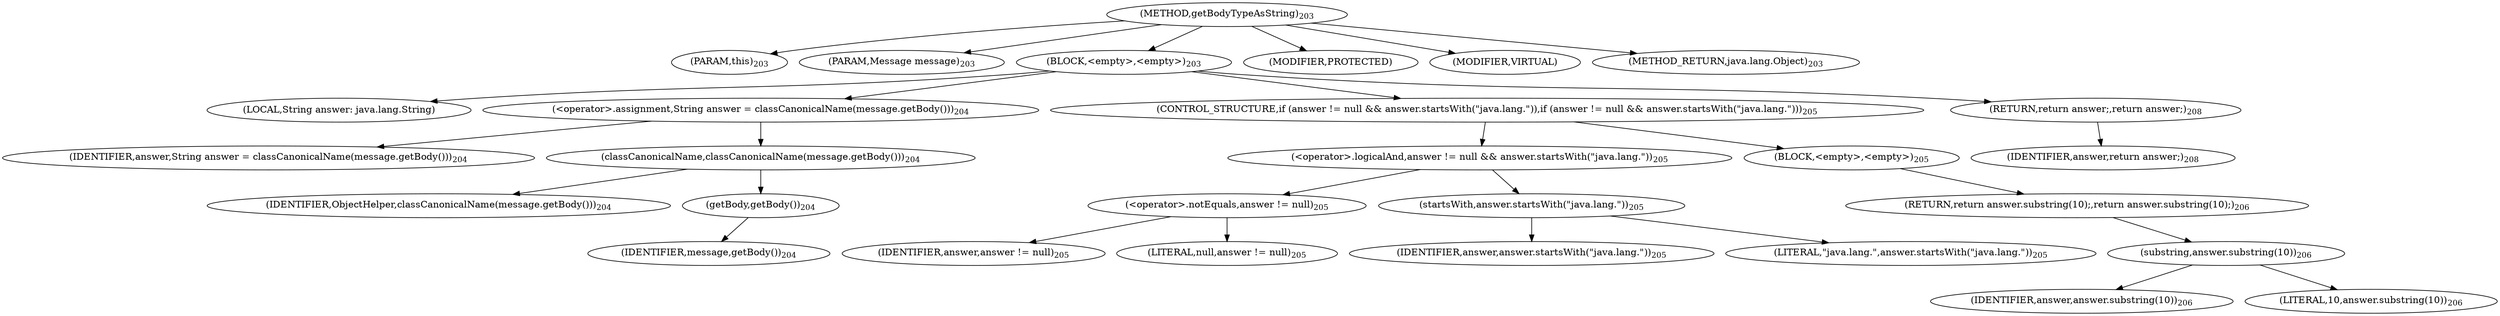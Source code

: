 digraph "getBodyTypeAsString" {  
"543" [label = <(METHOD,getBodyTypeAsString)<SUB>203</SUB>> ]
"544" [label = <(PARAM,this)<SUB>203</SUB>> ]
"545" [label = <(PARAM,Message message)<SUB>203</SUB>> ]
"546" [label = <(BLOCK,&lt;empty&gt;,&lt;empty&gt;)<SUB>203</SUB>> ]
"547" [label = <(LOCAL,String answer: java.lang.String)> ]
"548" [label = <(&lt;operator&gt;.assignment,String answer = classCanonicalName(message.getBody()))<SUB>204</SUB>> ]
"549" [label = <(IDENTIFIER,answer,String answer = classCanonicalName(message.getBody()))<SUB>204</SUB>> ]
"550" [label = <(classCanonicalName,classCanonicalName(message.getBody()))<SUB>204</SUB>> ]
"551" [label = <(IDENTIFIER,ObjectHelper,classCanonicalName(message.getBody()))<SUB>204</SUB>> ]
"552" [label = <(getBody,getBody())<SUB>204</SUB>> ]
"553" [label = <(IDENTIFIER,message,getBody())<SUB>204</SUB>> ]
"554" [label = <(CONTROL_STRUCTURE,if (answer != null &amp;&amp; answer.startsWith(&quot;java.lang.&quot;)),if (answer != null &amp;&amp; answer.startsWith(&quot;java.lang.&quot;)))<SUB>205</SUB>> ]
"555" [label = <(&lt;operator&gt;.logicalAnd,answer != null &amp;&amp; answer.startsWith(&quot;java.lang.&quot;))<SUB>205</SUB>> ]
"556" [label = <(&lt;operator&gt;.notEquals,answer != null)<SUB>205</SUB>> ]
"557" [label = <(IDENTIFIER,answer,answer != null)<SUB>205</SUB>> ]
"558" [label = <(LITERAL,null,answer != null)<SUB>205</SUB>> ]
"559" [label = <(startsWith,answer.startsWith(&quot;java.lang.&quot;))<SUB>205</SUB>> ]
"560" [label = <(IDENTIFIER,answer,answer.startsWith(&quot;java.lang.&quot;))<SUB>205</SUB>> ]
"561" [label = <(LITERAL,&quot;java.lang.&quot;,answer.startsWith(&quot;java.lang.&quot;))<SUB>205</SUB>> ]
"562" [label = <(BLOCK,&lt;empty&gt;,&lt;empty&gt;)<SUB>205</SUB>> ]
"563" [label = <(RETURN,return answer.substring(10);,return answer.substring(10);)<SUB>206</SUB>> ]
"564" [label = <(substring,answer.substring(10))<SUB>206</SUB>> ]
"565" [label = <(IDENTIFIER,answer,answer.substring(10))<SUB>206</SUB>> ]
"566" [label = <(LITERAL,10,answer.substring(10))<SUB>206</SUB>> ]
"567" [label = <(RETURN,return answer;,return answer;)<SUB>208</SUB>> ]
"568" [label = <(IDENTIFIER,answer,return answer;)<SUB>208</SUB>> ]
"569" [label = <(MODIFIER,PROTECTED)> ]
"570" [label = <(MODIFIER,VIRTUAL)> ]
"571" [label = <(METHOD_RETURN,java.lang.Object)<SUB>203</SUB>> ]
  "543" -> "544" 
  "543" -> "545" 
  "543" -> "546" 
  "543" -> "569" 
  "543" -> "570" 
  "543" -> "571" 
  "546" -> "547" 
  "546" -> "548" 
  "546" -> "554" 
  "546" -> "567" 
  "548" -> "549" 
  "548" -> "550" 
  "550" -> "551" 
  "550" -> "552" 
  "552" -> "553" 
  "554" -> "555" 
  "554" -> "562" 
  "555" -> "556" 
  "555" -> "559" 
  "556" -> "557" 
  "556" -> "558" 
  "559" -> "560" 
  "559" -> "561" 
  "562" -> "563" 
  "563" -> "564" 
  "564" -> "565" 
  "564" -> "566" 
  "567" -> "568" 
}
